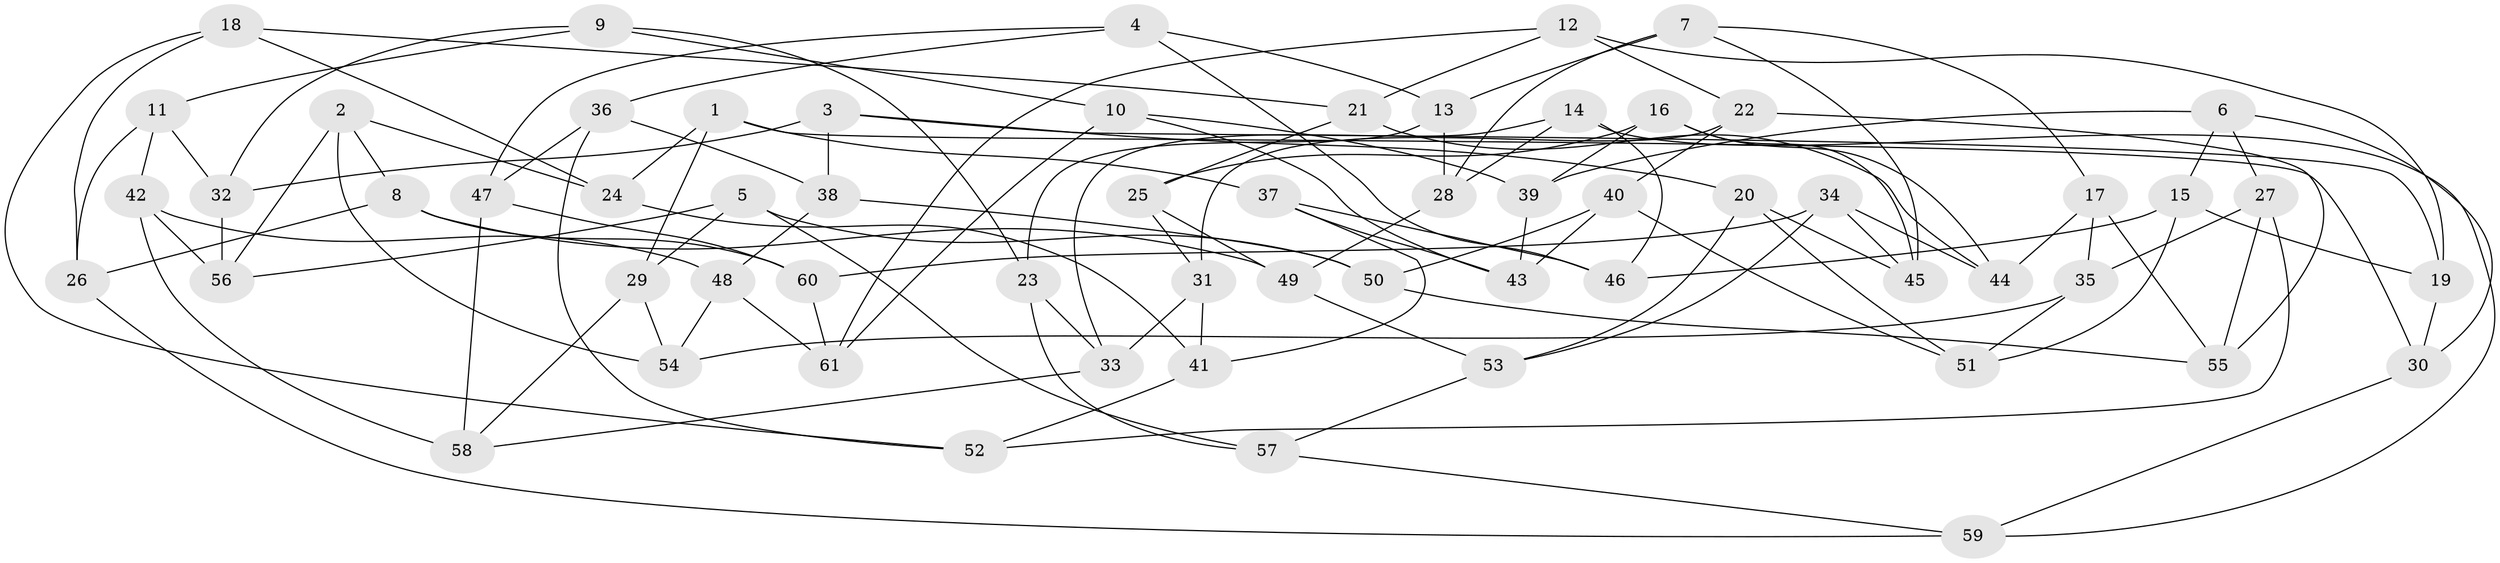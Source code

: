 // Generated by graph-tools (version 1.1) at 2025/03/03/09/25 03:03:01]
// undirected, 61 vertices, 122 edges
graph export_dot {
graph [start="1"]
  node [color=gray90,style=filled];
  1;
  2;
  3;
  4;
  5;
  6;
  7;
  8;
  9;
  10;
  11;
  12;
  13;
  14;
  15;
  16;
  17;
  18;
  19;
  20;
  21;
  22;
  23;
  24;
  25;
  26;
  27;
  28;
  29;
  30;
  31;
  32;
  33;
  34;
  35;
  36;
  37;
  38;
  39;
  40;
  41;
  42;
  43;
  44;
  45;
  46;
  47;
  48;
  49;
  50;
  51;
  52;
  53;
  54;
  55;
  56;
  57;
  58;
  59;
  60;
  61;
  1 -- 24;
  1 -- 30;
  1 -- 37;
  1 -- 29;
  2 -- 8;
  2 -- 56;
  2 -- 54;
  2 -- 24;
  3 -- 20;
  3 -- 32;
  3 -- 38;
  3 -- 19;
  4 -- 13;
  4 -- 36;
  4 -- 47;
  4 -- 46;
  5 -- 57;
  5 -- 56;
  5 -- 29;
  5 -- 50;
  6 -- 30;
  6 -- 39;
  6 -- 27;
  6 -- 15;
  7 -- 45;
  7 -- 17;
  7 -- 28;
  7 -- 13;
  8 -- 60;
  8 -- 49;
  8 -- 26;
  9 -- 23;
  9 -- 10;
  9 -- 11;
  9 -- 32;
  10 -- 39;
  10 -- 61;
  10 -- 43;
  11 -- 32;
  11 -- 42;
  11 -- 26;
  12 -- 61;
  12 -- 19;
  12 -- 21;
  12 -- 22;
  13 -- 23;
  13 -- 28;
  14 -- 28;
  14 -- 59;
  14 -- 46;
  14 -- 33;
  15 -- 19;
  15 -- 51;
  15 -- 46;
  16 -- 45;
  16 -- 44;
  16 -- 25;
  16 -- 39;
  17 -- 44;
  17 -- 35;
  17 -- 55;
  18 -- 24;
  18 -- 52;
  18 -- 21;
  18 -- 26;
  19 -- 30;
  20 -- 51;
  20 -- 45;
  20 -- 53;
  21 -- 25;
  21 -- 44;
  22 -- 31;
  22 -- 40;
  22 -- 55;
  23 -- 33;
  23 -- 57;
  24 -- 41;
  25 -- 49;
  25 -- 31;
  26 -- 59;
  27 -- 35;
  27 -- 52;
  27 -- 55;
  28 -- 49;
  29 -- 54;
  29 -- 58;
  30 -- 59;
  31 -- 41;
  31 -- 33;
  32 -- 56;
  33 -- 58;
  34 -- 53;
  34 -- 44;
  34 -- 45;
  34 -- 60;
  35 -- 51;
  35 -- 54;
  36 -- 52;
  36 -- 38;
  36 -- 47;
  37 -- 41;
  37 -- 43;
  37 -- 46;
  38 -- 50;
  38 -- 48;
  39 -- 43;
  40 -- 50;
  40 -- 51;
  40 -- 43;
  41 -- 52;
  42 -- 56;
  42 -- 48;
  42 -- 58;
  47 -- 58;
  47 -- 60;
  48 -- 61;
  48 -- 54;
  49 -- 53;
  50 -- 55;
  53 -- 57;
  57 -- 59;
  60 -- 61;
}

